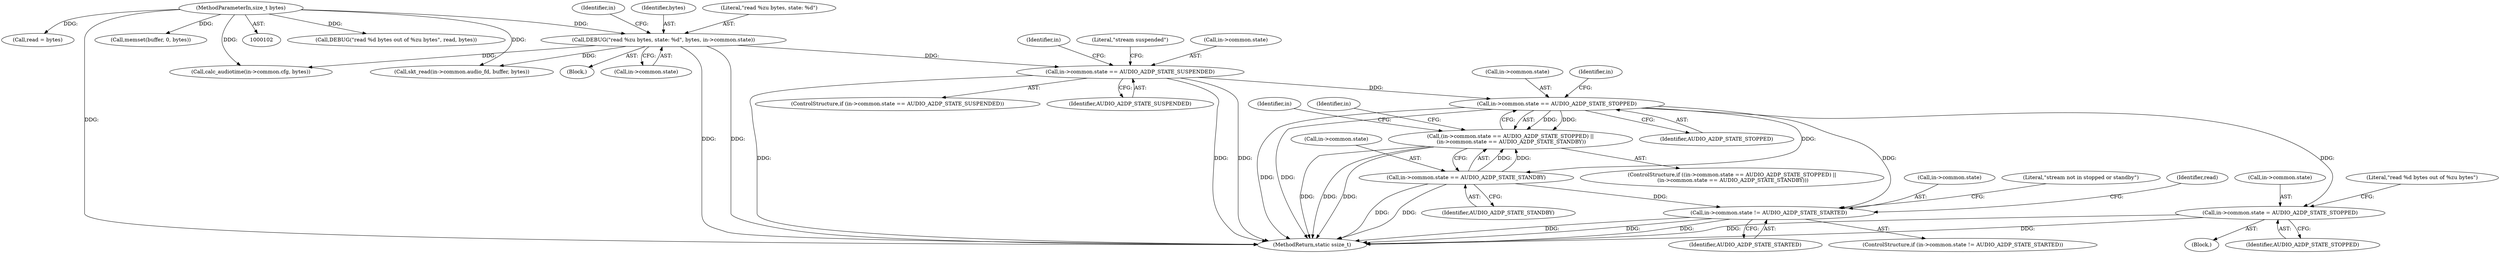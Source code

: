 digraph "0_Android_472271b153c5dc53c28beac55480a8d8434b2d5c_3@pointer" {
"1000138" [label="(Call,in->common.state == AUDIO_A2DP_STATE_STOPPED)"];
"1000123" [label="(Call,in->common.state == AUDIO_A2DP_STATE_SUSPENDED)"];
"1000114" [label="(Call,DEBUG(\"read %zu bytes, state: %d\", bytes, in->common.state))"];
"1000105" [label="(MethodParameterIn,size_t bytes)"];
"1000137" [label="(Call,(in->common.state == AUDIO_A2DP_STATE_STOPPED) ||\n (in->common.state == AUDIO_A2DP_STATE_STANDBY))"];
"1000145" [label="(Call,in->common.state == AUDIO_A2DP_STATE_STANDBY)"];
"1000203" [label="(Call,in->common.state != AUDIO_A2DP_STATE_STARTED)"];
"1000245" [label="(Call,in->common.state = AUDIO_A2DP_STATE_STOPPED)"];
"1000209" [label="(Identifier,AUDIO_A2DP_STATE_STARTED)"];
"1000116" [label="(Identifier,bytes)"];
"1000204" [label="(Call,in->common.state)"];
"1000124" [label="(Call,in->common.state)"];
"1000267" [label="(Call,DEBUG(\"read %d bytes out of %zu bytes\", read, bytes))"];
"1000114" [label="(Call,DEBUG(\"read %zu bytes, state: %d\", bytes, in->common.state))"];
"1000137" [label="(Call,(in->common.state == AUDIO_A2DP_STATE_STOPPED) ||\n (in->common.state == AUDIO_A2DP_STATE_STANDBY))"];
"1000141" [label="(Identifier,in)"];
"1000218" [label="(Call,skt_read(in->common.audio_fd, buffer, bytes))"];
"1000123" [label="(Call,in->common.state == AUDIO_A2DP_STATE_SUSPENDED)"];
"1000203" [label="(Call,in->common.state != AUDIO_A2DP_STATE_STARTED)"];
"1000264" [label="(Call,read = bytes)"];
"1000115" [label="(Literal,\"read %zu bytes, state: %d\")"];
"1000212" [label="(Literal,\"stream not in stopped or standby\")"];
"1000251" [label="(Identifier,AUDIO_A2DP_STATE_STOPPED)"];
"1000105" [label="(MethodParameterIn,size_t bytes)"];
"1000129" [label="(Identifier,AUDIO_A2DP_STATE_SUSPENDED)"];
"1000145" [label="(Call,in->common.state == AUDIO_A2DP_STATE_STANDBY)"];
"1000217" [label="(Identifier,read)"];
"1000138" [label="(Call,in->common.state == AUDIO_A2DP_STATE_STOPPED)"];
"1000157" [label="(Identifier,in)"];
"1000126" [label="(Identifier,in)"];
"1000144" [label="(Identifier,AUDIO_A2DP_STATE_STOPPED)"];
"1000117" [label="(Call,in->common.state)"];
"1000146" [label="(Call,in->common.state)"];
"1000273" [label="(MethodReturn,static ssize_t)"];
"1000106" [label="(Block,)"];
"1000231" [label="(Block,)"];
"1000139" [label="(Call,in->common.state)"];
"1000245" [label="(Call,in->common.state = AUDIO_A2DP_STATE_STOPPED)"];
"1000260" [label="(Call,memset(buffer, 0, bytes))"];
"1000206" [label="(Identifier,in)"];
"1000148" [label="(Identifier,in)"];
"1000132" [label="(Literal,\"stream suspended\")"];
"1000268" [label="(Literal,\"read %d bytes out of %zu bytes\")"];
"1000122" [label="(ControlStructure,if (in->common.state == AUDIO_A2DP_STATE_SUSPENDED))"];
"1000172" [label="(Call,calc_audiotime(in->common.cfg, bytes))"];
"1000246" [label="(Call,in->common.state)"];
"1000202" [label="(ControlStructure,if (in->common.state != AUDIO_A2DP_STATE_STARTED))"];
"1000151" [label="(Identifier,AUDIO_A2DP_STATE_STANDBY)"];
"1000136" [label="(ControlStructure,if ((in->common.state == AUDIO_A2DP_STATE_STOPPED) ||\n (in->common.state == AUDIO_A2DP_STATE_STANDBY)))"];
"1000138" -> "1000137"  [label="AST: "];
"1000138" -> "1000144"  [label="CFG: "];
"1000139" -> "1000138"  [label="AST: "];
"1000144" -> "1000138"  [label="AST: "];
"1000148" -> "1000138"  [label="CFG: "];
"1000137" -> "1000138"  [label="CFG: "];
"1000138" -> "1000273"  [label="DDG: "];
"1000138" -> "1000273"  [label="DDG: "];
"1000138" -> "1000137"  [label="DDG: "];
"1000138" -> "1000137"  [label="DDG: "];
"1000123" -> "1000138"  [label="DDG: "];
"1000138" -> "1000145"  [label="DDG: "];
"1000138" -> "1000203"  [label="DDG: "];
"1000138" -> "1000245"  [label="DDG: "];
"1000123" -> "1000122"  [label="AST: "];
"1000123" -> "1000129"  [label="CFG: "];
"1000124" -> "1000123"  [label="AST: "];
"1000129" -> "1000123"  [label="AST: "];
"1000132" -> "1000123"  [label="CFG: "];
"1000141" -> "1000123"  [label="CFG: "];
"1000123" -> "1000273"  [label="DDG: "];
"1000123" -> "1000273"  [label="DDG: "];
"1000123" -> "1000273"  [label="DDG: "];
"1000114" -> "1000123"  [label="DDG: "];
"1000114" -> "1000106"  [label="AST: "];
"1000114" -> "1000117"  [label="CFG: "];
"1000115" -> "1000114"  [label="AST: "];
"1000116" -> "1000114"  [label="AST: "];
"1000117" -> "1000114"  [label="AST: "];
"1000126" -> "1000114"  [label="CFG: "];
"1000114" -> "1000273"  [label="DDG: "];
"1000114" -> "1000273"  [label="DDG: "];
"1000105" -> "1000114"  [label="DDG: "];
"1000114" -> "1000172"  [label="DDG: "];
"1000114" -> "1000218"  [label="DDG: "];
"1000105" -> "1000102"  [label="AST: "];
"1000105" -> "1000273"  [label="DDG: "];
"1000105" -> "1000172"  [label="DDG: "];
"1000105" -> "1000218"  [label="DDG: "];
"1000105" -> "1000260"  [label="DDG: "];
"1000105" -> "1000264"  [label="DDG: "];
"1000105" -> "1000267"  [label="DDG: "];
"1000137" -> "1000136"  [label="AST: "];
"1000137" -> "1000145"  [label="CFG: "];
"1000145" -> "1000137"  [label="AST: "];
"1000157" -> "1000137"  [label="CFG: "];
"1000206" -> "1000137"  [label="CFG: "];
"1000137" -> "1000273"  [label="DDG: "];
"1000137" -> "1000273"  [label="DDG: "];
"1000137" -> "1000273"  [label="DDG: "];
"1000145" -> "1000137"  [label="DDG: "];
"1000145" -> "1000137"  [label="DDG: "];
"1000145" -> "1000151"  [label="CFG: "];
"1000146" -> "1000145"  [label="AST: "];
"1000151" -> "1000145"  [label="AST: "];
"1000145" -> "1000273"  [label="DDG: "];
"1000145" -> "1000273"  [label="DDG: "];
"1000145" -> "1000203"  [label="DDG: "];
"1000203" -> "1000202"  [label="AST: "];
"1000203" -> "1000209"  [label="CFG: "];
"1000204" -> "1000203"  [label="AST: "];
"1000209" -> "1000203"  [label="AST: "];
"1000212" -> "1000203"  [label="CFG: "];
"1000217" -> "1000203"  [label="CFG: "];
"1000203" -> "1000273"  [label="DDG: "];
"1000203" -> "1000273"  [label="DDG: "];
"1000203" -> "1000273"  [label="DDG: "];
"1000245" -> "1000231"  [label="AST: "];
"1000245" -> "1000251"  [label="CFG: "];
"1000246" -> "1000245"  [label="AST: "];
"1000251" -> "1000245"  [label="AST: "];
"1000268" -> "1000245"  [label="CFG: "];
"1000245" -> "1000273"  [label="DDG: "];
"1000245" -> "1000273"  [label="DDG: "];
}
